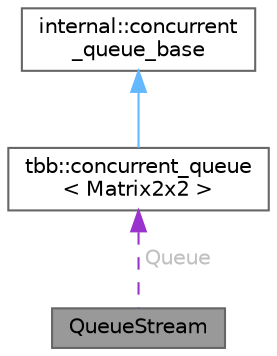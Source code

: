 digraph "QueueStream"
{
 // LATEX_PDF_SIZE
  bgcolor="transparent";
  edge [fontname=Helvetica,fontsize=10,labelfontname=Helvetica,labelfontsize=10];
  node [fontname=Helvetica,fontsize=10,shape=box,height=0.2,width=0.4];
  Node1 [id="Node000001",label="QueueStream",height=0.2,width=0.4,color="gray40", fillcolor="grey60", style="filled", fontcolor="black",tooltip="Stream of matrices"];
  Node2 -> Node1 [id="edge1_Node000001_Node000002",dir="back",color="darkorchid3",style="dashed",tooltip=" ",label=" Queue",fontcolor="grey" ];
  Node2 [id="Node000002",label="tbb::concurrent_queue\l\< Matrix2x2 \>",height=0.2,width=0.4,color="gray40", fillcolor="white", style="filled",URL="$classtbb_1_1concurrent__queue.html",tooltip=" "];
  Node3 -> Node2 [id="edge2_Node000002_Node000003",dir="back",color="steelblue1",style="solid",tooltip=" "];
  Node3 [id="Node000003",label="internal::concurrent\l_queue_base",height=0.2,width=0.4,color="gray40", fillcolor="white", style="filled",tooltip=" "];
}
